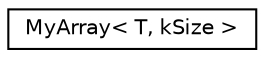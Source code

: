 digraph "Graphical Class Hierarchy"
{
  edge [fontname="Helvetica",fontsize="10",labelfontname="Helvetica",labelfontsize="10"];
  node [fontname="Helvetica",fontsize="10",shape=record];
  rankdir="LR";
  Node1 [label="MyArray\< T, kSize \>",height=0.2,width=0.4,color="black", fillcolor="white", style="filled",URL="$class_my_array.html"];
}
